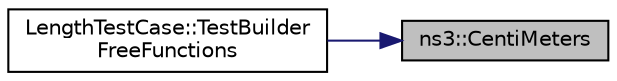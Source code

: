 digraph "ns3::CentiMeters"
{
 // LATEX_PDF_SIZE
  edge [fontname="Helvetica",fontsize="10",labelfontname="Helvetica",labelfontsize="10"];
  node [fontname="Helvetica",fontsize="10",shape=record];
  rankdir="RL";
  Node1 [label="ns3::CentiMeters",height=0.2,width=0.4,color="black", fillcolor="grey75", style="filled", fontcolor="black",tooltip="This function provides a string parsing method that does not rely on istream, which has been found to..."];
  Node1 -> Node2 [dir="back",color="midnightblue",fontsize="10",style="solid",fontname="Helvetica"];
  Node2 [label="LengthTestCase::TestBuilder\lFreeFunctions",height=0.2,width=0.4,color="black", fillcolor="white", style="filled",URL="$class_length_test_case.html#a15b45d822beb4697b9ddb635099ae199",tooltip="Test constructing length objects using the builder free functions."];
}
